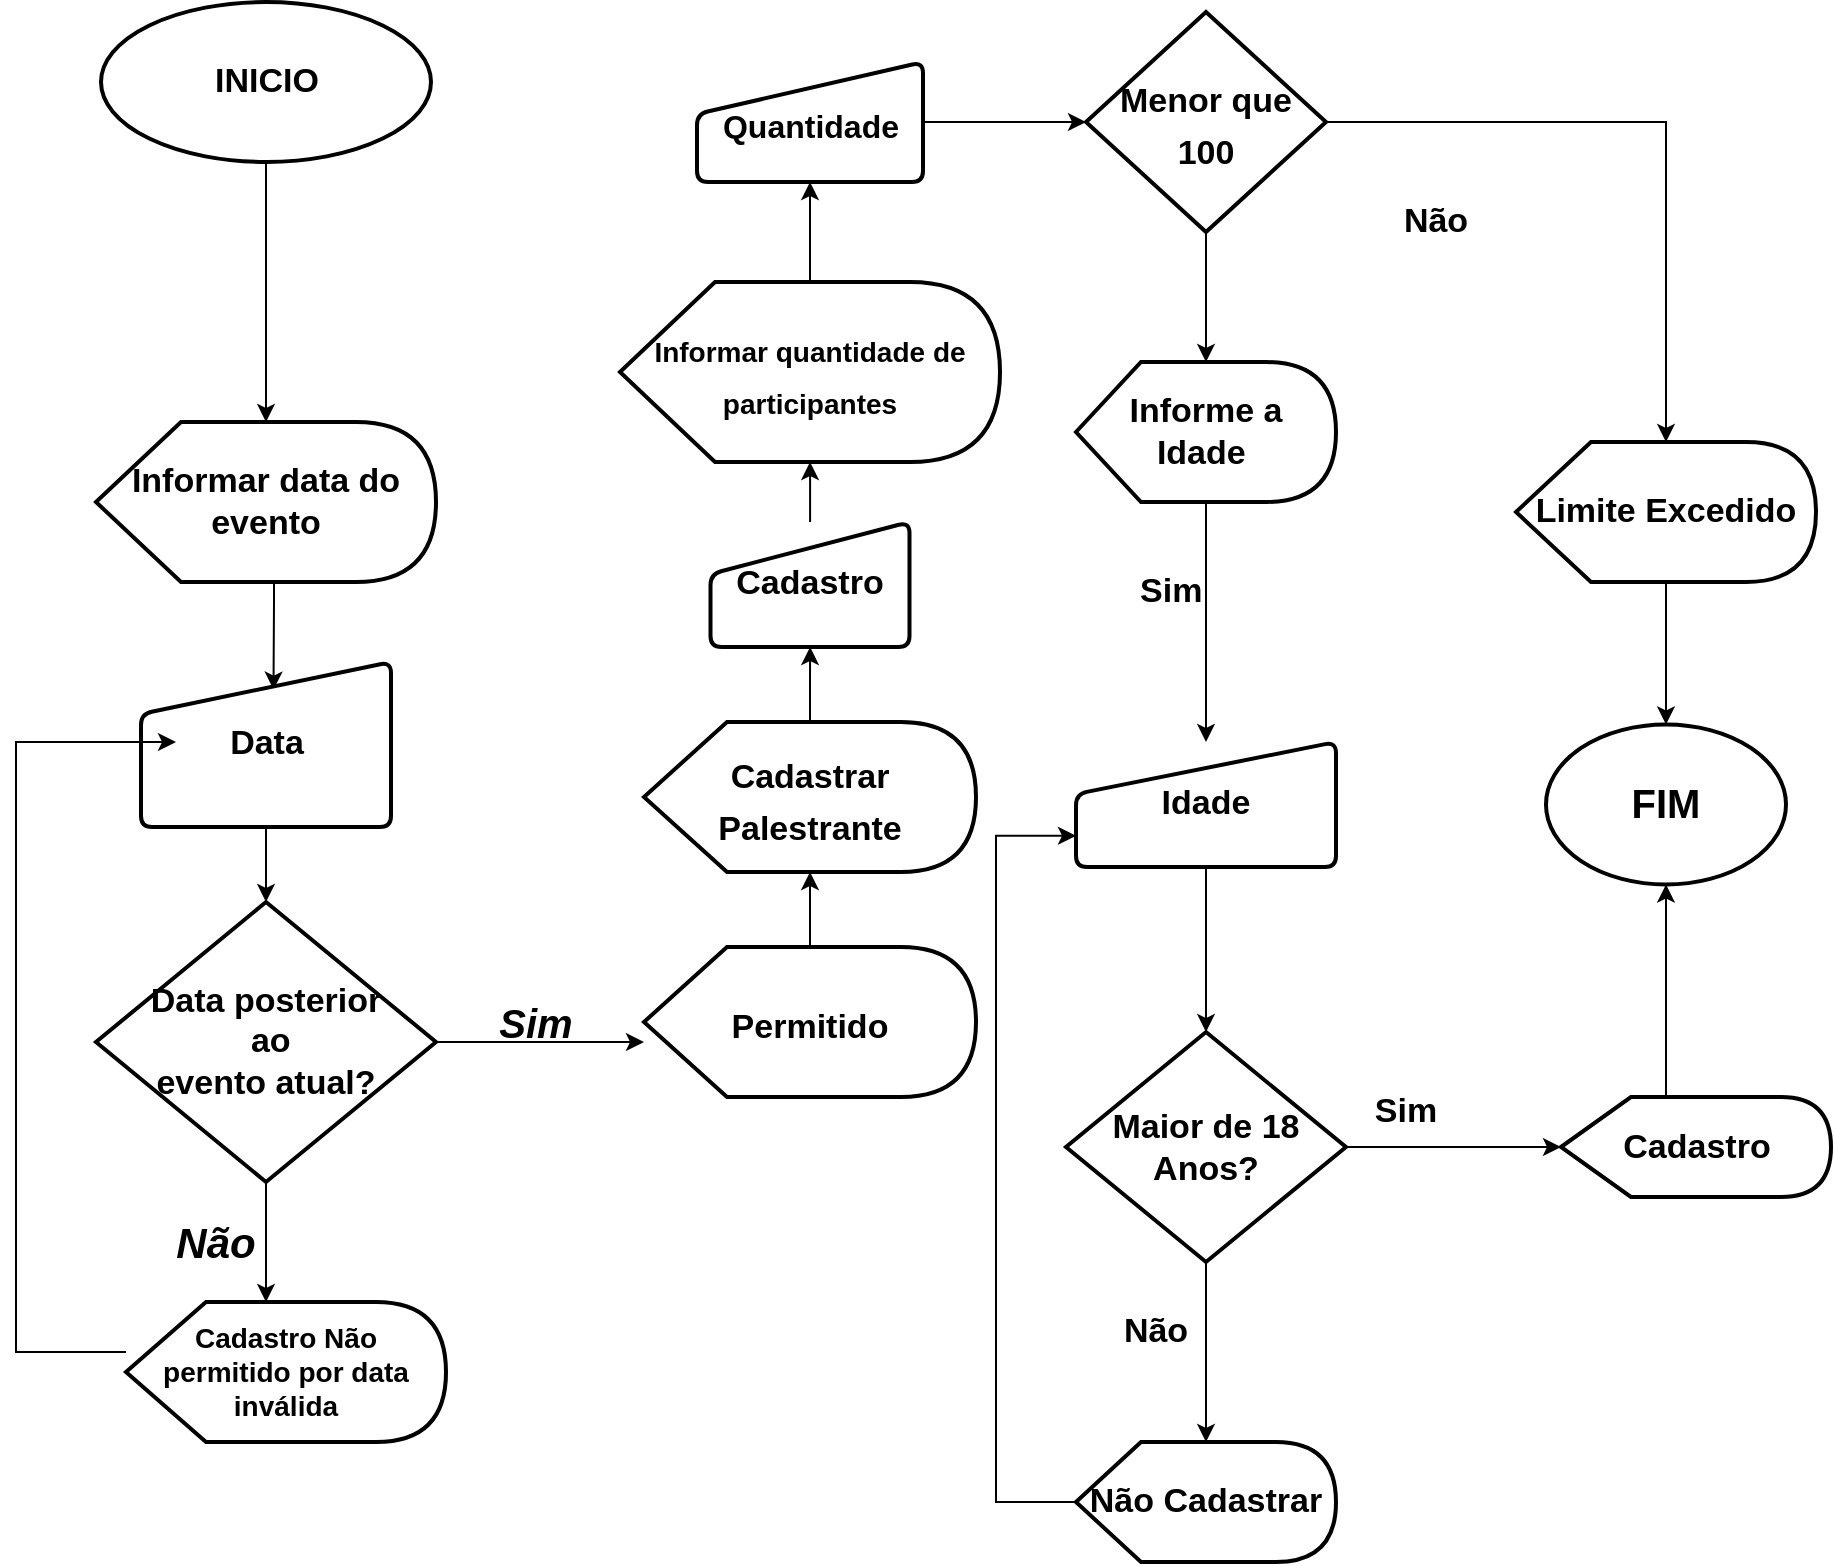 <mxfile version="15.1.2" type="github">
  <diagram id="W-w4iV6Ni8bMDTbpBdYY" name="Page-1">
    <mxGraphModel dx="862" dy="1619" grid="1" gridSize="10" guides="1" tooltips="1" connect="1" arrows="1" fold="1" page="1" pageScale="1" pageWidth="827" pageHeight="1169" math="0" shadow="0">
      <root>
        <mxCell id="0" />
        <mxCell id="1" parent="0" />
        <mxCell id="GS_q3yZBwv345zg20Qat-5" value="" style="edgeStyle=orthogonalEdgeStyle;rounded=0;orthogonalLoop=1;jettySize=auto;html=1;" parent="1" source="GS_q3yZBwv345zg20Qat-1" target="GS_q3yZBwv345zg20Qat-4" edge="1">
          <mxGeometry relative="1" as="geometry" />
        </mxCell>
        <mxCell id="GS_q3yZBwv345zg20Qat-1" value="&lt;b&gt;&lt;font style=&quot;font-size: 17px&quot;&gt;INICIO&lt;/font&gt;&lt;/b&gt;" style="ellipse;whiteSpace=wrap;html=1;strokeWidth=2;" parent="1" vertex="1">
          <mxGeometry x="142.5" y="-230" width="165" height="80" as="geometry" />
        </mxCell>
        <mxCell id="GS_q3yZBwv345zg20Qat-7" value="" style="edgeStyle=orthogonalEdgeStyle;rounded=0;orthogonalLoop=1;jettySize=auto;html=1;entryX=0.53;entryY=0.167;entryDx=0;entryDy=0;entryPerimeter=0;" parent="1" source="GS_q3yZBwv345zg20Qat-4" target="GS_q3yZBwv345zg20Qat-6" edge="1">
          <mxGeometry relative="1" as="geometry">
            <mxPoint x="230" y="240" as="targetPoint" />
            <Array as="points">
              <mxPoint x="229" y="70" />
              <mxPoint x="229" y="70" />
            </Array>
          </mxGeometry>
        </mxCell>
        <mxCell id="GS_q3yZBwv345zg20Qat-4" value="&lt;font style=&quot;font-size: 17px&quot;&gt;Informar data do evento&lt;/font&gt;" style="shape=display;whiteSpace=wrap;html=1;fontStyle=1;strokeWidth=2;" parent="1" vertex="1">
          <mxGeometry x="140" y="-20" width="170" height="80" as="geometry" />
        </mxCell>
        <mxCell id="GS_q3yZBwv345zg20Qat-13" value="" style="edgeStyle=orthogonalEdgeStyle;rounded=0;orthogonalLoop=1;jettySize=auto;html=1;fontSize=14;" parent="1" source="GS_q3yZBwv345zg20Qat-6" target="GS_q3yZBwv345zg20Qat-8" edge="1">
          <mxGeometry relative="1" as="geometry" />
        </mxCell>
        <mxCell id="GS_q3yZBwv345zg20Qat-6" value="&lt;b&gt;&lt;font style=&quot;font-size: 17px&quot;&gt;Data&lt;/font&gt;&lt;/b&gt;" style="html=1;strokeWidth=2;shape=manualInput;whiteSpace=wrap;rounded=1;size=26;arcSize=11;" parent="1" vertex="1">
          <mxGeometry x="162.5" y="100" width="125" height="82.5" as="geometry" />
        </mxCell>
        <mxCell id="GS_q3yZBwv345zg20Qat-15" value="" style="edgeStyle=orthogonalEdgeStyle;rounded=0;orthogonalLoop=1;jettySize=auto;html=1;fontSize=14;" parent="1" source="GS_q3yZBwv345zg20Qat-8" target="GS_q3yZBwv345zg20Qat-14" edge="1">
          <mxGeometry relative="1" as="geometry">
            <Array as="points">
              <mxPoint x="225" y="400" />
              <mxPoint x="225" y="400" />
            </Array>
          </mxGeometry>
        </mxCell>
        <mxCell id="GS_q3yZBwv345zg20Qat-19" value="" style="edgeStyle=orthogonalEdgeStyle;rounded=0;orthogonalLoop=1;jettySize=auto;html=1;fontSize=21;" parent="1" source="GS_q3yZBwv345zg20Qat-8" target="GS_q3yZBwv345zg20Qat-17" edge="1">
          <mxGeometry relative="1" as="geometry">
            <Array as="points">
              <mxPoint x="390" y="290" />
              <mxPoint x="390" y="290" />
            </Array>
          </mxGeometry>
        </mxCell>
        <mxCell id="GS_q3yZBwv345zg20Qat-8" value="&lt;b&gt;&lt;font style=&quot;font-size: 17px&quot;&gt;Data posterior&lt;br&gt;&amp;nbsp;ao &lt;br&gt;evento atual?&lt;/font&gt;&lt;/b&gt;" style="strokeWidth=2;html=1;shape=mxgraph.flowchart.decision;whiteSpace=wrap;" parent="1" vertex="1">
          <mxGeometry x="140" y="220" width="170" height="140" as="geometry" />
        </mxCell>
        <mxCell id="GS_q3yZBwv345zg20Qat-9" value="&lt;font style=&quot;font-size: 20px&quot;&gt;Sim&lt;/font&gt;" style="text;html=1;strokeColor=none;fillColor=none;align=center;verticalAlign=middle;whiteSpace=wrap;rounded=0;strokeWidth=3;perimeterSpacing=2;shadow=0;fontStyle=3;fontSize=14;" parent="1" vertex="1">
          <mxGeometry x="340" y="270" width="40" height="20" as="geometry" />
        </mxCell>
        <mxCell id="GS_q3yZBwv345zg20Qat-10" value="Não" style="text;html=1;strokeColor=none;fillColor=none;align=center;verticalAlign=middle;whiteSpace=wrap;rounded=0;fontStyle=3;fontSize=21;" parent="1" vertex="1">
          <mxGeometry x="180" y="380" width="40" height="20" as="geometry" />
        </mxCell>
        <mxCell id="GS_q3yZBwv345zg20Qat-23" value="" style="edgeStyle=orthogonalEdgeStyle;rounded=0;orthogonalLoop=1;jettySize=auto;html=1;fontSize=21;" parent="1" source="GS_q3yZBwv345zg20Qat-14" edge="1">
          <mxGeometry relative="1" as="geometry">
            <mxPoint x="180" y="140" as="targetPoint" />
            <Array as="points">
              <mxPoint x="100" y="445" />
              <mxPoint x="100" y="140" />
            </Array>
          </mxGeometry>
        </mxCell>
        <mxCell id="GS_q3yZBwv345zg20Qat-14" value="&lt;div&gt;&lt;span&gt;&lt;b&gt;Cadastro Não permitido por data inválida&lt;/b&gt;&lt;/span&gt;&lt;/div&gt;" style="shape=display;whiteSpace=wrap;html=1;rounded=0;shadow=0;fontSize=14;strokeWidth=2;align=center;" parent="1" vertex="1">
          <mxGeometry x="155" y="420" width="160" height="70" as="geometry" />
        </mxCell>
        <mxCell id="Ma5ZTWYUSctiUfGv6G-O-6" value="" style="edgeStyle=orthogonalEdgeStyle;rounded=0;orthogonalLoop=1;jettySize=auto;html=1;" edge="1" parent="1" source="GS_q3yZBwv345zg20Qat-17" target="Ma5ZTWYUSctiUfGv6G-O-3">
          <mxGeometry relative="1" as="geometry" />
        </mxCell>
        <mxCell id="GS_q3yZBwv345zg20Qat-17" value="&lt;b&gt;&lt;font style=&quot;font-size: 17px&quot;&gt;Permitido&lt;/font&gt;&lt;/b&gt;" style="shape=display;whiteSpace=wrap;html=1;rounded=0;shadow=0;fontSize=21;strokeWidth=2;" parent="1" vertex="1">
          <mxGeometry x="414" y="242.5" width="166" height="75" as="geometry" />
        </mxCell>
        <mxCell id="GS_q3yZBwv345zg20Qat-28" value="" style="edgeStyle=orthogonalEdgeStyle;rounded=0;orthogonalLoop=1;jettySize=auto;html=1;fontSize=21;" parent="1" source="GS_q3yZBwv345zg20Qat-25" target="GS_q3yZBwv345zg20Qat-27" edge="1">
          <mxGeometry relative="1" as="geometry" />
        </mxCell>
        <mxCell id="GS_q3yZBwv345zg20Qat-25" value="&lt;font style=&quot;font-size: 14px&quot;&gt;Informar quantidade de participantes&lt;/font&gt;" style="shape=display;whiteSpace=wrap;html=1;rounded=0;shadow=0;fontSize=21;strokeWidth=2;fontStyle=1" parent="1" vertex="1">
          <mxGeometry x="402" y="-90" width="190" height="90" as="geometry" />
        </mxCell>
        <mxCell id="GS_q3yZBwv345zg20Qat-32" value="" style="edgeStyle=orthogonalEdgeStyle;rounded=0;orthogonalLoop=1;jettySize=auto;html=1;fontSize=21;" parent="1" source="GS_q3yZBwv345zg20Qat-27" target="GS_q3yZBwv345zg20Qat-31" edge="1">
          <mxGeometry relative="1" as="geometry" />
        </mxCell>
        <mxCell id="GS_q3yZBwv345zg20Qat-27" value="&lt;font size=&quot;1&quot;&gt;&lt;b style=&quot;font-size: 16px&quot;&gt;Quantidade&lt;/b&gt;&lt;/font&gt;" style="html=1;strokeWidth=2;shape=manualInput;whiteSpace=wrap;rounded=1;size=26;arcSize=11;shadow=0;fontSize=21;" parent="1" vertex="1">
          <mxGeometry x="440.5" y="-200" width="113" height="60" as="geometry" />
        </mxCell>
        <mxCell id="GS_q3yZBwv345zg20Qat-34" value="" style="edgeStyle=orthogonalEdgeStyle;rounded=0;orthogonalLoop=1;jettySize=auto;html=1;fontSize=17;" parent="1" source="GS_q3yZBwv345zg20Qat-31" target="GS_q3yZBwv345zg20Qat-33" edge="1">
          <mxGeometry relative="1" as="geometry" />
        </mxCell>
        <mxCell id="GS_q3yZBwv345zg20Qat-36" value="" style="edgeStyle=orthogonalEdgeStyle;rounded=0;orthogonalLoop=1;jettySize=auto;html=1;fontSize=17;" parent="1" source="GS_q3yZBwv345zg20Qat-31" target="GS_q3yZBwv345zg20Qat-35" edge="1">
          <mxGeometry relative="1" as="geometry" />
        </mxCell>
        <mxCell id="GS_q3yZBwv345zg20Qat-31" value="&lt;font size=&quot;1&quot;&gt;&lt;b style=&quot;font-size: 17px&quot;&gt;Menor que 100&lt;/b&gt;&lt;/font&gt;" style="rhombus;whiteSpace=wrap;html=1;rounded=0;shadow=0;fontSize=21;strokeWidth=2;" parent="1" vertex="1">
          <mxGeometry x="635" y="-225" width="120" height="110" as="geometry" />
        </mxCell>
        <mxCell id="GS_q3yZBwv345zg20Qat-42" value="" style="edgeStyle=orthogonalEdgeStyle;rounded=0;orthogonalLoop=1;jettySize=auto;html=1;fontSize=17;" parent="1" source="GS_q3yZBwv345zg20Qat-33" target="GS_q3yZBwv345zg20Qat-41" edge="1">
          <mxGeometry relative="1" as="geometry" />
        </mxCell>
        <mxCell id="GS_q3yZBwv345zg20Qat-33" value="&lt;font style=&quot;vertical-align: inherit&quot;&gt;&lt;font style=&quot;vertical-align: inherit&quot;&gt;Informe a Idade&amp;nbsp;&lt;/font&gt;&lt;/font&gt;" style="shape=display;whiteSpace=wrap;html=1;rounded=0;shadow=0;fontSize=17;strokeWidth=2;fontStyle=1" parent="1" vertex="1">
          <mxGeometry x="630" y="-50" width="130" height="70" as="geometry" />
        </mxCell>
        <mxCell id="GS_q3yZBwv345zg20Qat-40" value="" style="edgeStyle=orthogonalEdgeStyle;rounded=0;orthogonalLoop=1;jettySize=auto;html=1;fontSize=17;" parent="1" source="GS_q3yZBwv345zg20Qat-35" target="GS_q3yZBwv345zg20Qat-39" edge="1">
          <mxGeometry relative="1" as="geometry" />
        </mxCell>
        <mxCell id="GS_q3yZBwv345zg20Qat-35" value="&lt;b&gt;Limite Excedido&lt;/b&gt;" style="shape=display;whiteSpace=wrap;html=1;rounded=0;shadow=0;fontSize=17;strokeWidth=2;" parent="1" vertex="1">
          <mxGeometry x="850" y="-10" width="150" height="70" as="geometry" />
        </mxCell>
        <mxCell id="GS_q3yZBwv345zg20Qat-37" value="Sim&amp;nbsp;" style="text;html=1;strokeColor=none;fillColor=none;align=center;verticalAlign=middle;whiteSpace=wrap;rounded=0;shadow=0;fontSize=17;fontStyle=1" parent="1" vertex="1">
          <mxGeometry x="650" y="50" width="60" height="30" as="geometry" />
        </mxCell>
        <mxCell id="GS_q3yZBwv345zg20Qat-38" value="&lt;b&gt;Não&lt;/b&gt;" style="text;html=1;strokeColor=none;fillColor=none;align=center;verticalAlign=middle;whiteSpace=wrap;rounded=0;shadow=0;fontSize=17;" parent="1" vertex="1">
          <mxGeometry x="770" y="-140" width="80" height="40" as="geometry" />
        </mxCell>
        <mxCell id="GS_q3yZBwv345zg20Qat-39" value="&lt;b&gt;&lt;font style=&quot;font-size: 20px&quot;&gt;FIM&lt;/font&gt;&lt;/b&gt;" style="ellipse;whiteSpace=wrap;html=1;rounded=0;shadow=0;fontSize=17;strokeWidth=2;" parent="1" vertex="1">
          <mxGeometry x="865" y="131.25" width="120" height="80" as="geometry" />
        </mxCell>
        <mxCell id="GS_q3yZBwv345zg20Qat-59" value="" style="edgeStyle=orthogonalEdgeStyle;rounded=0;orthogonalLoop=1;jettySize=auto;html=1;fontSize=17;" parent="1" source="GS_q3yZBwv345zg20Qat-41" target="GS_q3yZBwv345zg20Qat-50" edge="1">
          <mxGeometry relative="1" as="geometry">
            <Array as="points">
              <mxPoint x="680" y="390" />
              <mxPoint x="680" y="390" />
            </Array>
          </mxGeometry>
        </mxCell>
        <mxCell id="GS_q3yZBwv345zg20Qat-41" value="&lt;b&gt;Idade&lt;/b&gt;" style="html=1;strokeWidth=2;shape=manualInput;whiteSpace=wrap;rounded=1;size=26;arcSize=11;shadow=0;fontSize=17;" parent="1" vertex="1">
          <mxGeometry x="630" y="140" width="130" height="62.5" as="geometry" />
        </mxCell>
        <mxCell id="GS_q3yZBwv345zg20Qat-46" value="" style="edgeStyle=orthogonalEdgeStyle;rounded=0;orthogonalLoop=1;jettySize=auto;html=1;fontSize=17;entryX=0;entryY=0.75;entryDx=0;entryDy=0;exitX=0;exitY=0.5;exitDx=0;exitDy=0;exitPerimeter=0;" parent="1" source="GS_q3yZBwv345zg20Qat-55" target="GS_q3yZBwv345zg20Qat-41" edge="1">
          <mxGeometry relative="1" as="geometry">
            <mxPoint x="610" y="610" as="sourcePoint" />
            <mxPoint x="610" y="350" as="targetPoint" />
            <Array as="points">
              <mxPoint x="590" y="520" />
              <mxPoint x="590" y="187" />
            </Array>
          </mxGeometry>
        </mxCell>
        <mxCell id="Ma5ZTWYUSctiUfGv6G-O-10" value="" style="edgeStyle=orthogonalEdgeStyle;rounded=0;orthogonalLoop=1;jettySize=auto;html=1;" edge="1" parent="1" source="GS_q3yZBwv345zg20Qat-45" target="GS_q3yZBwv345zg20Qat-39">
          <mxGeometry relative="1" as="geometry">
            <Array as="points">
              <mxPoint x="925" y="270" />
              <mxPoint x="925" y="270" />
            </Array>
          </mxGeometry>
        </mxCell>
        <mxCell id="GS_q3yZBwv345zg20Qat-45" value="&lt;b&gt;Cadastro&lt;/b&gt;" style="shape=display;whiteSpace=wrap;html=1;rounded=0;shadow=0;fontSize=17;strokeWidth=2;size=0.259;" parent="1" vertex="1">
          <mxGeometry x="872.5" y="317.5" width="135" height="50" as="geometry" />
        </mxCell>
        <mxCell id="GS_q3yZBwv345zg20Qat-51" value="" style="edgeStyle=orthogonalEdgeStyle;rounded=0;orthogonalLoop=1;jettySize=auto;html=1;fontSize=17;" parent="1" source="GS_q3yZBwv345zg20Qat-50" target="GS_q3yZBwv345zg20Qat-45" edge="1">
          <mxGeometry relative="1" as="geometry" />
        </mxCell>
        <mxCell id="Ma5ZTWYUSctiUfGv6G-O-2" value="" style="edgeStyle=orthogonalEdgeStyle;rounded=0;orthogonalLoop=1;jettySize=auto;html=1;" edge="1" parent="1" source="GS_q3yZBwv345zg20Qat-50" target="GS_q3yZBwv345zg20Qat-55">
          <mxGeometry relative="1" as="geometry" />
        </mxCell>
        <mxCell id="GS_q3yZBwv345zg20Qat-50" value="&lt;b&gt;Maior de 18 &lt;br&gt;Anos?&lt;/b&gt;" style="rhombus;whiteSpace=wrap;html=1;rounded=0;shadow=0;fontSize=17;strokeWidth=2;" parent="1" vertex="1">
          <mxGeometry x="625" y="285" width="140" height="115" as="geometry" />
        </mxCell>
        <mxCell id="GS_q3yZBwv345zg20Qat-52" value="&lt;b&gt;Sim&lt;/b&gt;" style="text;html=1;strokeColor=none;fillColor=none;align=center;verticalAlign=middle;whiteSpace=wrap;rounded=0;shadow=0;fontSize=17;" parent="1" vertex="1">
          <mxGeometry x="740" y="300" width="110" height="50" as="geometry" />
        </mxCell>
        <mxCell id="GS_q3yZBwv345zg20Qat-54" value="&lt;b&gt;Não&lt;/b&gt;" style="text;html=1;strokeColor=none;fillColor=none;align=center;verticalAlign=middle;whiteSpace=wrap;rounded=0;shadow=0;fontSize=17;" parent="1" vertex="1">
          <mxGeometry x="630" y="420" width="80" height="30" as="geometry" />
        </mxCell>
        <mxCell id="GS_q3yZBwv345zg20Qat-55" value="&lt;b&gt;Não Cadastrar&lt;/b&gt;" style="shape=display;whiteSpace=wrap;html=1;rounded=0;shadow=0;fontSize=17;strokeWidth=2;" parent="1" vertex="1">
          <mxGeometry x="630" y="490" width="130" height="60" as="geometry" />
        </mxCell>
        <mxCell id="Ma5ZTWYUSctiUfGv6G-O-8" value="" style="edgeStyle=orthogonalEdgeStyle;rounded=0;orthogonalLoop=1;jettySize=auto;html=1;" edge="1" parent="1" source="Ma5ZTWYUSctiUfGv6G-O-3" target="Ma5ZTWYUSctiUfGv6G-O-7">
          <mxGeometry relative="1" as="geometry" />
        </mxCell>
        <mxCell id="Ma5ZTWYUSctiUfGv6G-O-3" value="&lt;span style=&quot;font-size: 17px&quot;&gt;&lt;b&gt;&lt;font style=&quot;vertical-align: inherit&quot;&gt;&lt;font style=&quot;vertical-align: inherit&quot;&gt;Cadastrar Palestrante&lt;/font&gt;&lt;/font&gt;&lt;/b&gt;&lt;/span&gt;" style="shape=display;whiteSpace=wrap;html=1;rounded=0;shadow=0;fontSize=21;strokeWidth=2;" vertex="1" parent="1">
          <mxGeometry x="414" y="130" width="166" height="75" as="geometry" />
        </mxCell>
        <mxCell id="Ma5ZTWYUSctiUfGv6G-O-9" value="" style="edgeStyle=orthogonalEdgeStyle;rounded=0;orthogonalLoop=1;jettySize=auto;html=1;" edge="1" parent="1" source="Ma5ZTWYUSctiUfGv6G-O-7" target="GS_q3yZBwv345zg20Qat-25">
          <mxGeometry relative="1" as="geometry" />
        </mxCell>
        <mxCell id="Ma5ZTWYUSctiUfGv6G-O-7" value="&lt;b&gt;&lt;font style=&quot;font-size: 17px&quot;&gt;&lt;font style=&quot;vertical-align: inherit&quot;&gt;&lt;font style=&quot;vertical-align: inherit&quot;&gt;Cadastro&lt;/font&gt;&lt;/font&gt;&lt;/font&gt;&lt;/b&gt;" style="html=1;strokeWidth=2;shape=manualInput;whiteSpace=wrap;rounded=1;size=26;arcSize=11;" vertex="1" parent="1">
          <mxGeometry x="447.25" y="30" width="99.5" height="62.5" as="geometry" />
        </mxCell>
      </root>
    </mxGraphModel>
  </diagram>
</mxfile>
